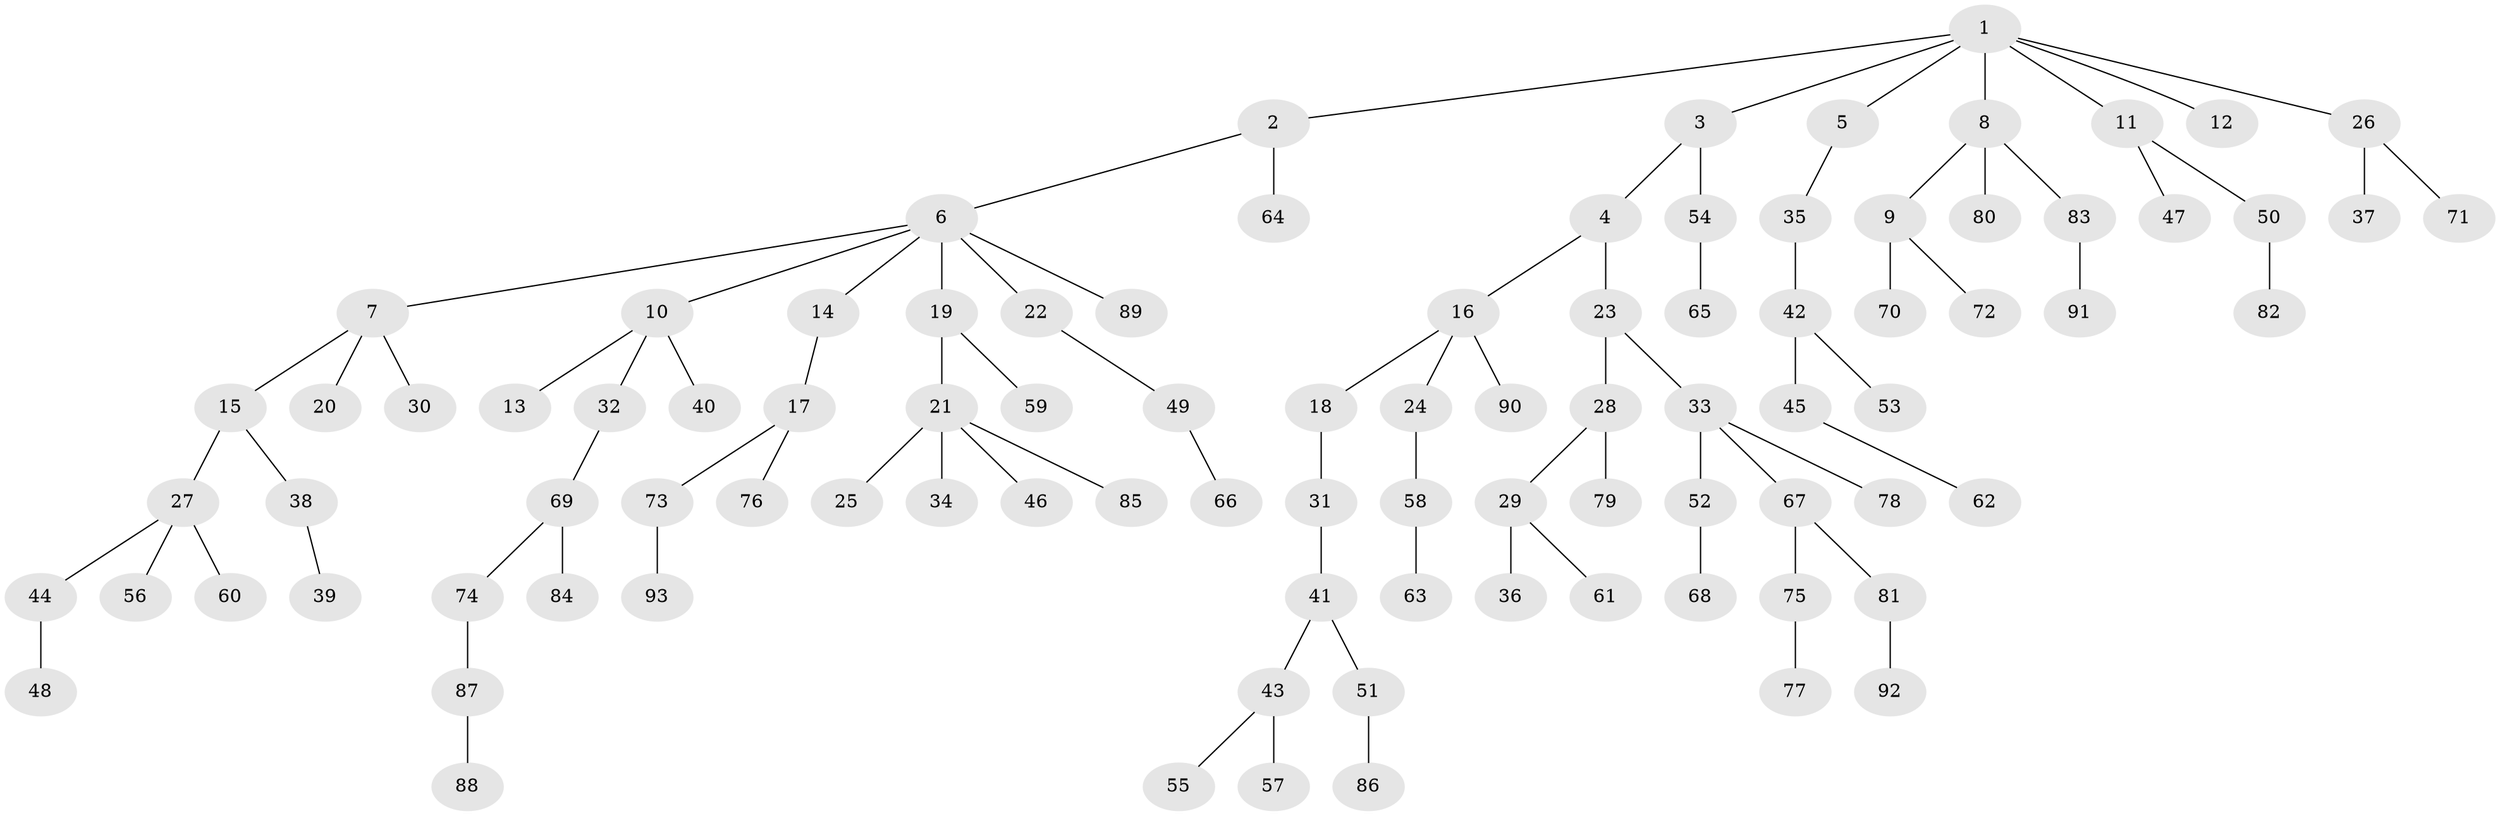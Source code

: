 // Generated by graph-tools (version 1.1) at 2025/50/03/09/25 03:50:21]
// undirected, 93 vertices, 92 edges
graph export_dot {
graph [start="1"]
  node [color=gray90,style=filled];
  1;
  2;
  3;
  4;
  5;
  6;
  7;
  8;
  9;
  10;
  11;
  12;
  13;
  14;
  15;
  16;
  17;
  18;
  19;
  20;
  21;
  22;
  23;
  24;
  25;
  26;
  27;
  28;
  29;
  30;
  31;
  32;
  33;
  34;
  35;
  36;
  37;
  38;
  39;
  40;
  41;
  42;
  43;
  44;
  45;
  46;
  47;
  48;
  49;
  50;
  51;
  52;
  53;
  54;
  55;
  56;
  57;
  58;
  59;
  60;
  61;
  62;
  63;
  64;
  65;
  66;
  67;
  68;
  69;
  70;
  71;
  72;
  73;
  74;
  75;
  76;
  77;
  78;
  79;
  80;
  81;
  82;
  83;
  84;
  85;
  86;
  87;
  88;
  89;
  90;
  91;
  92;
  93;
  1 -- 2;
  1 -- 3;
  1 -- 5;
  1 -- 8;
  1 -- 11;
  1 -- 12;
  1 -- 26;
  2 -- 6;
  2 -- 64;
  3 -- 4;
  3 -- 54;
  4 -- 16;
  4 -- 23;
  5 -- 35;
  6 -- 7;
  6 -- 10;
  6 -- 14;
  6 -- 19;
  6 -- 22;
  6 -- 89;
  7 -- 15;
  7 -- 20;
  7 -- 30;
  8 -- 9;
  8 -- 80;
  8 -- 83;
  9 -- 70;
  9 -- 72;
  10 -- 13;
  10 -- 32;
  10 -- 40;
  11 -- 47;
  11 -- 50;
  14 -- 17;
  15 -- 27;
  15 -- 38;
  16 -- 18;
  16 -- 24;
  16 -- 90;
  17 -- 73;
  17 -- 76;
  18 -- 31;
  19 -- 21;
  19 -- 59;
  21 -- 25;
  21 -- 34;
  21 -- 46;
  21 -- 85;
  22 -- 49;
  23 -- 28;
  23 -- 33;
  24 -- 58;
  26 -- 37;
  26 -- 71;
  27 -- 44;
  27 -- 56;
  27 -- 60;
  28 -- 29;
  28 -- 79;
  29 -- 36;
  29 -- 61;
  31 -- 41;
  32 -- 69;
  33 -- 52;
  33 -- 67;
  33 -- 78;
  35 -- 42;
  38 -- 39;
  41 -- 43;
  41 -- 51;
  42 -- 45;
  42 -- 53;
  43 -- 55;
  43 -- 57;
  44 -- 48;
  45 -- 62;
  49 -- 66;
  50 -- 82;
  51 -- 86;
  52 -- 68;
  54 -- 65;
  58 -- 63;
  67 -- 75;
  67 -- 81;
  69 -- 74;
  69 -- 84;
  73 -- 93;
  74 -- 87;
  75 -- 77;
  81 -- 92;
  83 -- 91;
  87 -- 88;
}
